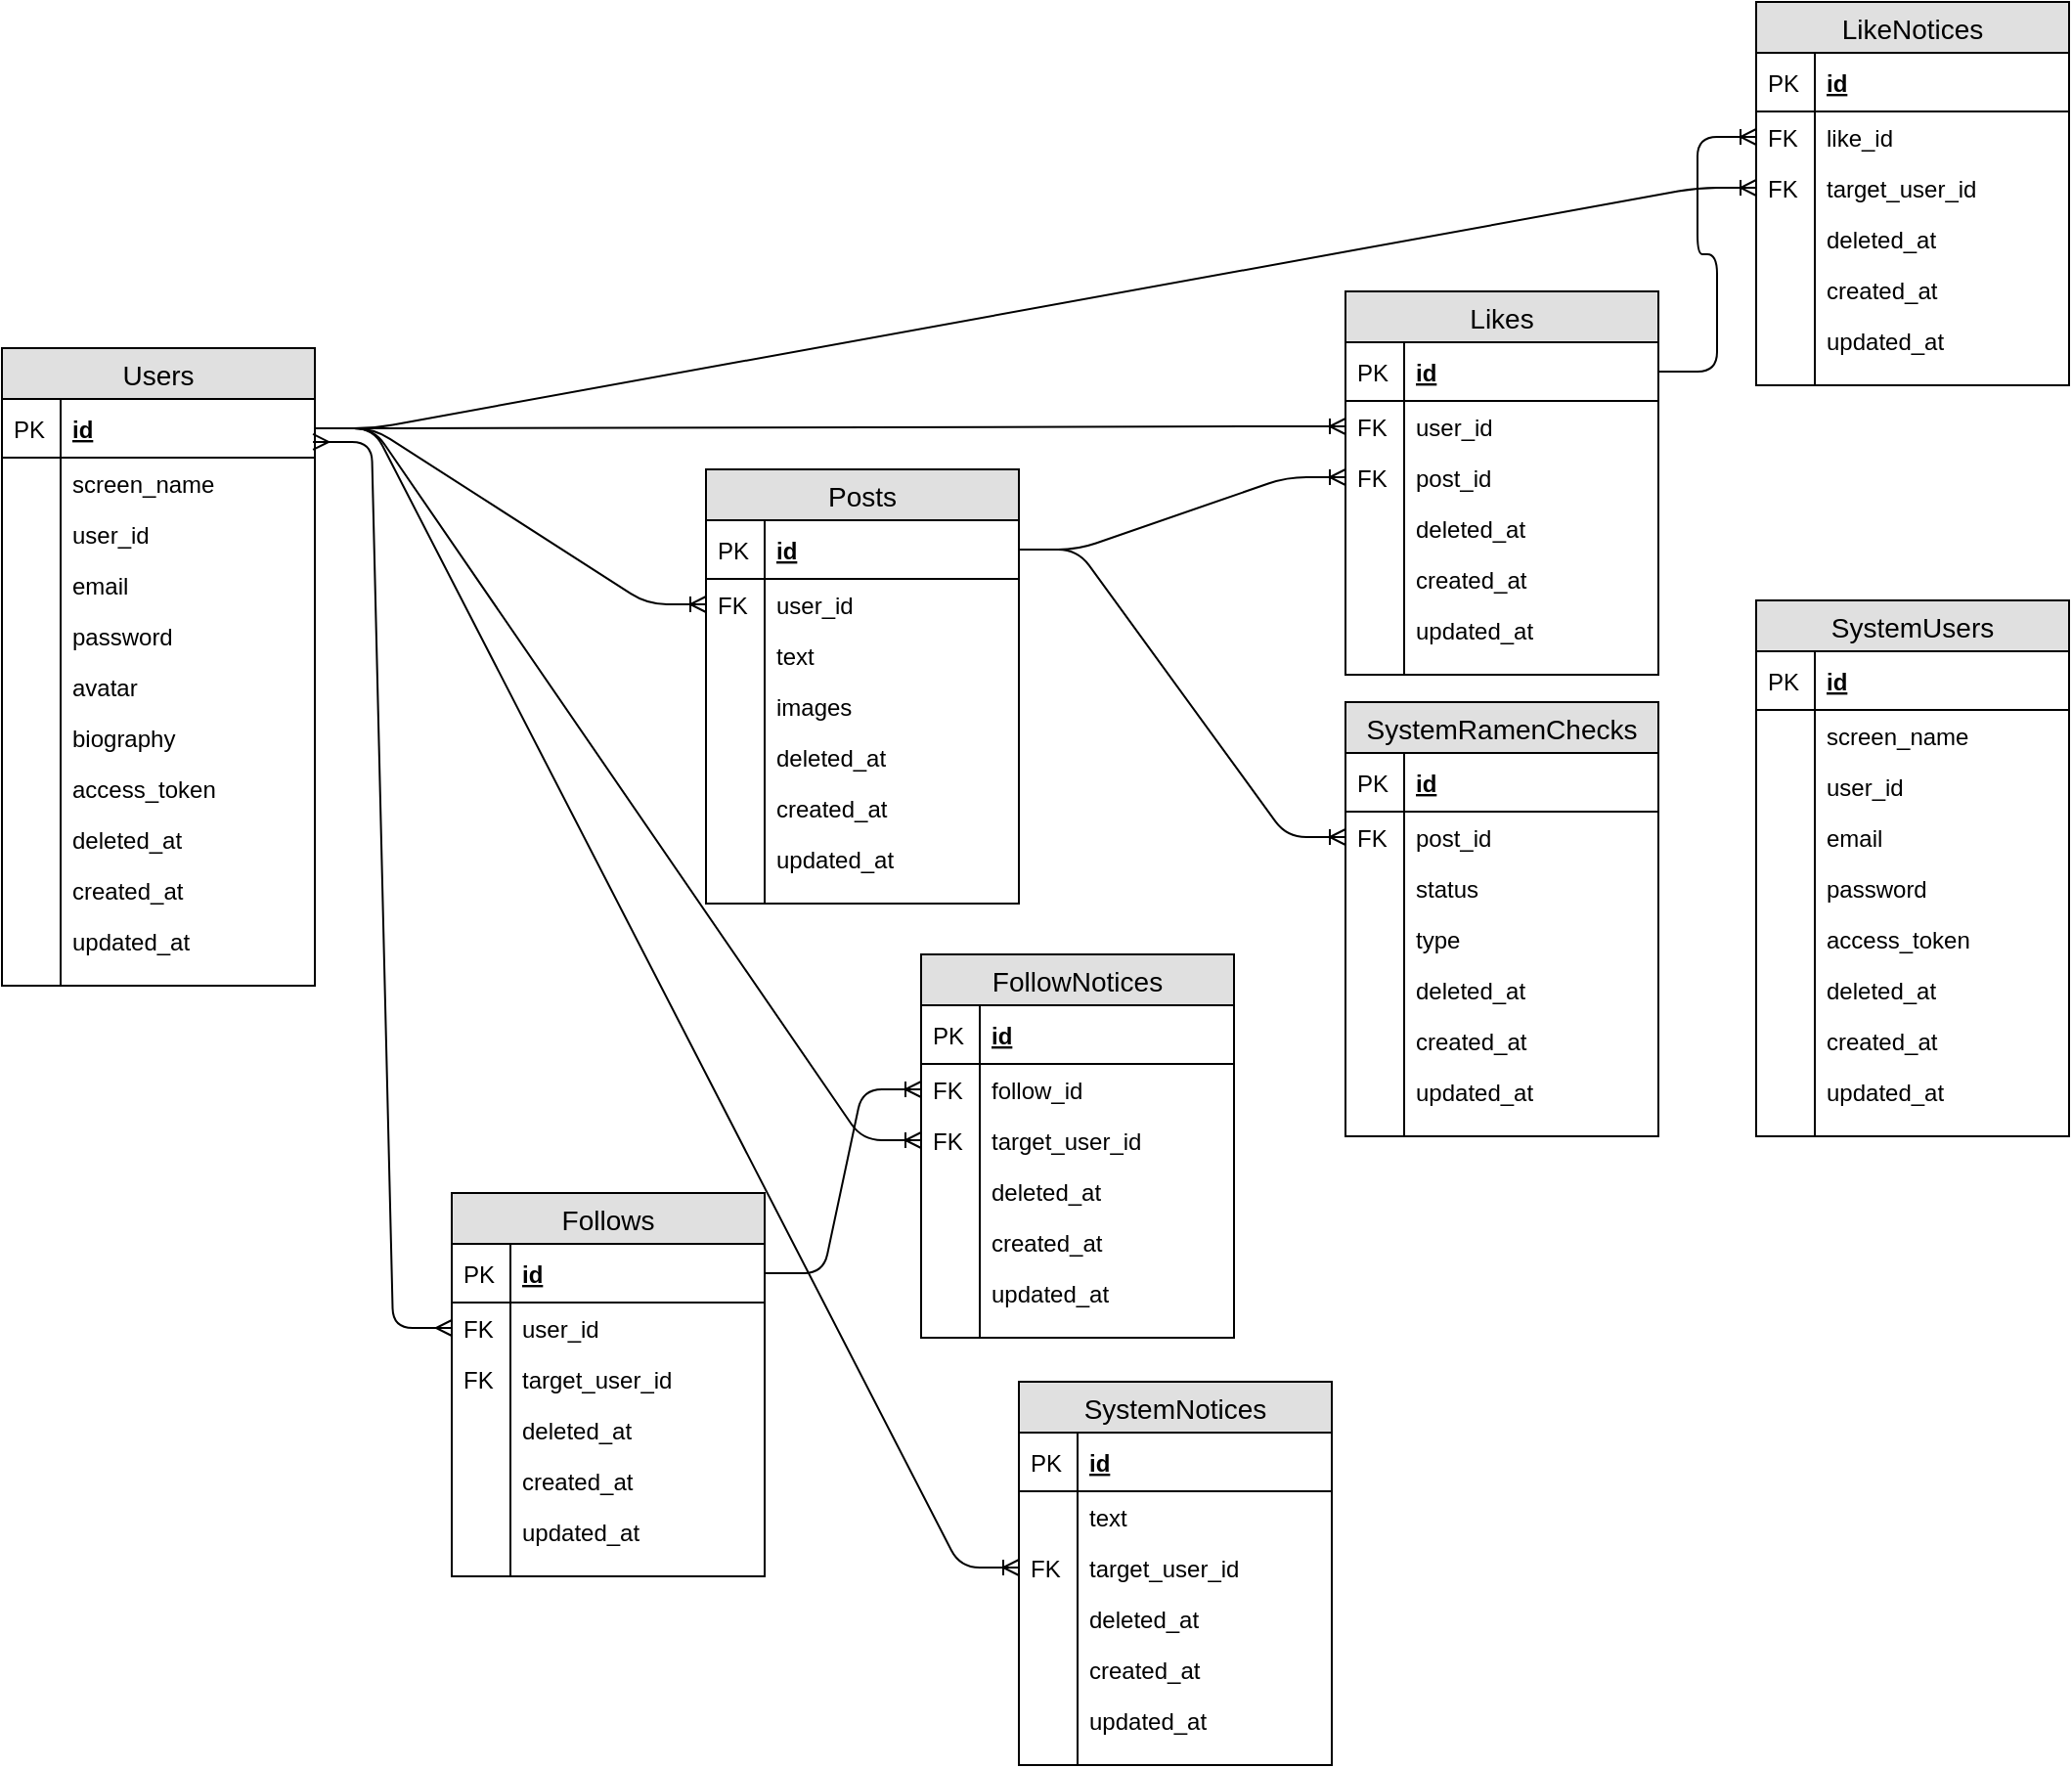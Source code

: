 <mxfile version="12.1.0" type="google" pages="1"><diagram id="52-p8HICVX7hDOIulTGm" name="Page-1"><mxGraphModel dx="1736" dy="2093" grid="1" gridSize="10" guides="1" tooltips="1" connect="1" arrows="1" fold="1" page="1" pageScale="1" pageWidth="827" pageHeight="1169" math="0" shadow="0"><root><mxCell id="0"/><mxCell id="1" parent="0"/><mxCell id="b--1Mi5Ea0OH1ran-J2r-1" value="Users" style="swimlane;fontStyle=0;childLayout=stackLayout;horizontal=1;startSize=26;fillColor=#e0e0e0;horizontalStack=0;resizeParent=1;resizeParentMax=0;resizeLast=0;collapsible=1;marginBottom=0;swimlaneFillColor=#ffffff;align=center;fontSize=14;" vertex="1" parent="1"><mxGeometry x="10" y="67" width="160" height="326" as="geometry"/></mxCell><mxCell id="b--1Mi5Ea0OH1ran-J2r-2" value="id" style="shape=partialRectangle;top=0;left=0;right=0;bottom=1;align=left;verticalAlign=middle;fillColor=none;spacingLeft=34;spacingRight=4;overflow=hidden;rotatable=0;points=[[0,0.5],[1,0.5]];portConstraint=eastwest;dropTarget=0;fontStyle=5;fontSize=12;" vertex="1" parent="b--1Mi5Ea0OH1ran-J2r-1"><mxGeometry y="26" width="160" height="30" as="geometry"/></mxCell><mxCell id="b--1Mi5Ea0OH1ran-J2r-3" value="PK" style="shape=partialRectangle;top=0;left=0;bottom=0;fillColor=none;align=left;verticalAlign=middle;spacingLeft=4;spacingRight=4;overflow=hidden;rotatable=0;points=[];portConstraint=eastwest;part=1;fontSize=12;" vertex="1" connectable="0" parent="b--1Mi5Ea0OH1ran-J2r-2"><mxGeometry width="30" height="30" as="geometry"/></mxCell><mxCell id="b--1Mi5Ea0OH1ran-J2r-4" value="screen_name" style="shape=partialRectangle;top=0;left=0;right=0;bottom=0;align=left;verticalAlign=top;fillColor=none;spacingLeft=34;spacingRight=4;overflow=hidden;rotatable=0;points=[[0,0.5],[1,0.5]];portConstraint=eastwest;dropTarget=0;fontSize=12;" vertex="1" parent="b--1Mi5Ea0OH1ran-J2r-1"><mxGeometry y="56" width="160" height="26" as="geometry"/></mxCell><mxCell id="b--1Mi5Ea0OH1ran-J2r-5" value="" style="shape=partialRectangle;top=0;left=0;bottom=0;fillColor=none;align=left;verticalAlign=top;spacingLeft=4;spacingRight=4;overflow=hidden;rotatable=0;points=[];portConstraint=eastwest;part=1;fontSize=12;" vertex="1" connectable="0" parent="b--1Mi5Ea0OH1ran-J2r-4"><mxGeometry width="30" height="26" as="geometry"/></mxCell><mxCell id="b--1Mi5Ea0OH1ran-J2r-6" value="user_id" style="shape=partialRectangle;top=0;left=0;right=0;bottom=0;align=left;verticalAlign=top;fillColor=none;spacingLeft=34;spacingRight=4;overflow=hidden;rotatable=0;points=[[0,0.5],[1,0.5]];portConstraint=eastwest;dropTarget=0;fontSize=12;" vertex="1" parent="b--1Mi5Ea0OH1ran-J2r-1"><mxGeometry y="82" width="160" height="26" as="geometry"/></mxCell><mxCell id="b--1Mi5Ea0OH1ran-J2r-7" value="" style="shape=partialRectangle;top=0;left=0;bottom=0;fillColor=none;align=left;verticalAlign=top;spacingLeft=4;spacingRight=4;overflow=hidden;rotatable=0;points=[];portConstraint=eastwest;part=1;fontSize=12;" vertex="1" connectable="0" parent="b--1Mi5Ea0OH1ran-J2r-6"><mxGeometry width="30" height="26" as="geometry"/></mxCell><mxCell id="b--1Mi5Ea0OH1ran-J2r-8" value="email" style="shape=partialRectangle;top=0;left=0;right=0;bottom=0;align=left;verticalAlign=top;fillColor=none;spacingLeft=34;spacingRight=4;overflow=hidden;rotatable=0;points=[[0,0.5],[1,0.5]];portConstraint=eastwest;dropTarget=0;fontSize=12;" vertex="1" parent="b--1Mi5Ea0OH1ran-J2r-1"><mxGeometry y="108" width="160" height="26" as="geometry"/></mxCell><mxCell id="b--1Mi5Ea0OH1ran-J2r-9" value="" style="shape=partialRectangle;top=0;left=0;bottom=0;fillColor=none;align=left;verticalAlign=top;spacingLeft=4;spacingRight=4;overflow=hidden;rotatable=0;points=[];portConstraint=eastwest;part=1;fontSize=12;" vertex="1" connectable="0" parent="b--1Mi5Ea0OH1ran-J2r-8"><mxGeometry width="30" height="26" as="geometry"/></mxCell><mxCell id="b--1Mi5Ea0OH1ran-J2r-12" value="password" style="shape=partialRectangle;top=0;left=0;right=0;bottom=0;align=left;verticalAlign=top;fillColor=none;spacingLeft=34;spacingRight=4;overflow=hidden;rotatable=0;points=[[0,0.5],[1,0.5]];portConstraint=eastwest;dropTarget=0;fontSize=12;" vertex="1" parent="b--1Mi5Ea0OH1ran-J2r-1"><mxGeometry y="134" width="160" height="26" as="geometry"/></mxCell><mxCell id="b--1Mi5Ea0OH1ran-J2r-13" value="" style="shape=partialRectangle;top=0;left=0;bottom=0;fillColor=none;align=left;verticalAlign=top;spacingLeft=4;spacingRight=4;overflow=hidden;rotatable=0;points=[];portConstraint=eastwest;part=1;fontSize=12;" vertex="1" connectable="0" parent="b--1Mi5Ea0OH1ran-J2r-12"><mxGeometry width="30" height="26" as="geometry"/></mxCell><mxCell id="b--1Mi5Ea0OH1ran-J2r-18" value="avatar" style="shape=partialRectangle;top=0;left=0;right=0;bottom=0;align=left;verticalAlign=top;fillColor=none;spacingLeft=34;spacingRight=4;overflow=hidden;rotatable=0;points=[[0,0.5],[1,0.5]];portConstraint=eastwest;dropTarget=0;fontSize=12;" vertex="1" parent="b--1Mi5Ea0OH1ran-J2r-1"><mxGeometry y="160" width="160" height="26" as="geometry"/></mxCell><mxCell id="b--1Mi5Ea0OH1ran-J2r-19" value="" style="shape=partialRectangle;top=0;left=0;bottom=0;fillColor=none;align=left;verticalAlign=top;spacingLeft=4;spacingRight=4;overflow=hidden;rotatable=0;points=[];portConstraint=eastwest;part=1;fontSize=12;" vertex="1" connectable="0" parent="b--1Mi5Ea0OH1ran-J2r-18"><mxGeometry width="30" height="26" as="geometry"/></mxCell><mxCell id="b--1Mi5Ea0OH1ran-J2r-20" value="biography" style="shape=partialRectangle;top=0;left=0;right=0;bottom=0;align=left;verticalAlign=top;fillColor=none;spacingLeft=34;spacingRight=4;overflow=hidden;rotatable=0;points=[[0,0.5],[1,0.5]];portConstraint=eastwest;dropTarget=0;fontSize=12;" vertex="1" parent="b--1Mi5Ea0OH1ran-J2r-1"><mxGeometry y="186" width="160" height="26" as="geometry"/></mxCell><mxCell id="b--1Mi5Ea0OH1ran-J2r-21" value="" style="shape=partialRectangle;top=0;left=0;bottom=0;fillColor=none;align=left;verticalAlign=top;spacingLeft=4;spacingRight=4;overflow=hidden;rotatable=0;points=[];portConstraint=eastwest;part=1;fontSize=12;" vertex="1" connectable="0" parent="b--1Mi5Ea0OH1ran-J2r-20"><mxGeometry width="30" height="26" as="geometry"/></mxCell><mxCell id="b--1Mi5Ea0OH1ran-J2r-14" value="access_token" style="shape=partialRectangle;top=0;left=0;right=0;bottom=0;align=left;verticalAlign=top;fillColor=none;spacingLeft=34;spacingRight=4;overflow=hidden;rotatable=0;points=[[0,0.5],[1,0.5]];portConstraint=eastwest;dropTarget=0;fontSize=12;" vertex="1" parent="b--1Mi5Ea0OH1ran-J2r-1"><mxGeometry y="212" width="160" height="26" as="geometry"/></mxCell><mxCell id="b--1Mi5Ea0OH1ran-J2r-15" value="" style="shape=partialRectangle;top=0;left=0;bottom=0;fillColor=none;align=left;verticalAlign=top;spacingLeft=4;spacingRight=4;overflow=hidden;rotatable=0;points=[];portConstraint=eastwest;part=1;fontSize=12;" vertex="1" connectable="0" parent="b--1Mi5Ea0OH1ran-J2r-14"><mxGeometry width="30" height="26" as="geometry"/></mxCell><mxCell id="b--1Mi5Ea0OH1ran-J2r-16" value="deleted_at" style="shape=partialRectangle;top=0;left=0;right=0;bottom=0;align=left;verticalAlign=top;fillColor=none;spacingLeft=34;spacingRight=4;overflow=hidden;rotatable=0;points=[[0,0.5],[1,0.5]];portConstraint=eastwest;dropTarget=0;fontSize=12;" vertex="1" parent="b--1Mi5Ea0OH1ran-J2r-1"><mxGeometry y="238" width="160" height="26" as="geometry"/></mxCell><mxCell id="b--1Mi5Ea0OH1ran-J2r-17" value="" style="shape=partialRectangle;top=0;left=0;bottom=0;fillColor=none;align=left;verticalAlign=top;spacingLeft=4;spacingRight=4;overflow=hidden;rotatable=0;points=[];portConstraint=eastwest;part=1;fontSize=12;" vertex="1" connectable="0" parent="b--1Mi5Ea0OH1ran-J2r-16"><mxGeometry width="30" height="26" as="geometry"/></mxCell><mxCell id="b--1Mi5Ea0OH1ran-J2r-22" value="created_at" style="shape=partialRectangle;top=0;left=0;right=0;bottom=0;align=left;verticalAlign=top;fillColor=none;spacingLeft=34;spacingRight=4;overflow=hidden;rotatable=0;points=[[0,0.5],[1,0.5]];portConstraint=eastwest;dropTarget=0;fontSize=12;" vertex="1" parent="b--1Mi5Ea0OH1ran-J2r-1"><mxGeometry y="264" width="160" height="26" as="geometry"/></mxCell><mxCell id="b--1Mi5Ea0OH1ran-J2r-23" value="" style="shape=partialRectangle;top=0;left=0;bottom=0;fillColor=none;align=left;verticalAlign=top;spacingLeft=4;spacingRight=4;overflow=hidden;rotatable=0;points=[];portConstraint=eastwest;part=1;fontSize=12;" vertex="1" connectable="0" parent="b--1Mi5Ea0OH1ran-J2r-22"><mxGeometry width="30" height="26" as="geometry"/></mxCell><mxCell id="b--1Mi5Ea0OH1ran-J2r-24" value="updated_at" style="shape=partialRectangle;top=0;left=0;right=0;bottom=0;align=left;verticalAlign=top;fillColor=none;spacingLeft=34;spacingRight=4;overflow=hidden;rotatable=0;points=[[0,0.5],[1,0.5]];portConstraint=eastwest;dropTarget=0;fontSize=12;" vertex="1" parent="b--1Mi5Ea0OH1ran-J2r-1"><mxGeometry y="290" width="160" height="26" as="geometry"/></mxCell><mxCell id="b--1Mi5Ea0OH1ran-J2r-25" value="" style="shape=partialRectangle;top=0;left=0;bottom=0;fillColor=none;align=left;verticalAlign=top;spacingLeft=4;spacingRight=4;overflow=hidden;rotatable=0;points=[];portConstraint=eastwest;part=1;fontSize=12;" vertex="1" connectable="0" parent="b--1Mi5Ea0OH1ran-J2r-24"><mxGeometry width="30" height="26" as="geometry"/></mxCell><mxCell id="b--1Mi5Ea0OH1ran-J2r-10" value="" style="shape=partialRectangle;top=0;left=0;right=0;bottom=0;align=left;verticalAlign=top;fillColor=none;spacingLeft=34;spacingRight=4;overflow=hidden;rotatable=0;points=[[0,0.5],[1,0.5]];portConstraint=eastwest;dropTarget=0;fontSize=12;" vertex="1" parent="b--1Mi5Ea0OH1ran-J2r-1"><mxGeometry y="316" width="160" height="10" as="geometry"/></mxCell><mxCell id="b--1Mi5Ea0OH1ran-J2r-11" value="" style="shape=partialRectangle;top=0;left=0;bottom=0;fillColor=none;align=left;verticalAlign=top;spacingLeft=4;spacingRight=4;overflow=hidden;rotatable=0;points=[];portConstraint=eastwest;part=1;fontSize=12;" vertex="1" connectable="0" parent="b--1Mi5Ea0OH1ran-J2r-10"><mxGeometry width="30" height="10" as="geometry"/></mxCell><mxCell id="b--1Mi5Ea0OH1ran-J2r-26" value="SystemUsers" style="swimlane;fontStyle=0;childLayout=stackLayout;horizontal=1;startSize=26;fillColor=#e0e0e0;horizontalStack=0;resizeParent=1;resizeParentMax=0;resizeLast=0;collapsible=1;marginBottom=0;swimlaneFillColor=#ffffff;align=center;fontSize=14;" vertex="1" parent="1"><mxGeometry x="907" y="196" width="160" height="274" as="geometry"/></mxCell><mxCell id="b--1Mi5Ea0OH1ran-J2r-27" value="id" style="shape=partialRectangle;top=0;left=0;right=0;bottom=1;align=left;verticalAlign=middle;fillColor=none;spacingLeft=34;spacingRight=4;overflow=hidden;rotatable=0;points=[[0,0.5],[1,0.5]];portConstraint=eastwest;dropTarget=0;fontStyle=5;fontSize=12;" vertex="1" parent="b--1Mi5Ea0OH1ran-J2r-26"><mxGeometry y="26" width="160" height="30" as="geometry"/></mxCell><mxCell id="b--1Mi5Ea0OH1ran-J2r-28" value="PK" style="shape=partialRectangle;top=0;left=0;bottom=0;fillColor=none;align=left;verticalAlign=middle;spacingLeft=4;spacingRight=4;overflow=hidden;rotatable=0;points=[];portConstraint=eastwest;part=1;fontSize=12;" vertex="1" connectable="0" parent="b--1Mi5Ea0OH1ran-J2r-27"><mxGeometry width="30" height="30" as="geometry"/></mxCell><mxCell id="b--1Mi5Ea0OH1ran-J2r-29" value="screen_name" style="shape=partialRectangle;top=0;left=0;right=0;bottom=0;align=left;verticalAlign=top;fillColor=none;spacingLeft=34;spacingRight=4;overflow=hidden;rotatable=0;points=[[0,0.5],[1,0.5]];portConstraint=eastwest;dropTarget=0;fontSize=12;" vertex="1" parent="b--1Mi5Ea0OH1ran-J2r-26"><mxGeometry y="56" width="160" height="26" as="geometry"/></mxCell><mxCell id="b--1Mi5Ea0OH1ran-J2r-30" value="" style="shape=partialRectangle;top=0;left=0;bottom=0;fillColor=none;align=left;verticalAlign=top;spacingLeft=4;spacingRight=4;overflow=hidden;rotatable=0;points=[];portConstraint=eastwest;part=1;fontSize=12;" vertex="1" connectable="0" parent="b--1Mi5Ea0OH1ran-J2r-29"><mxGeometry width="30" height="26" as="geometry"/></mxCell><mxCell id="b--1Mi5Ea0OH1ran-J2r-31" value="user_id" style="shape=partialRectangle;top=0;left=0;right=0;bottom=0;align=left;verticalAlign=top;fillColor=none;spacingLeft=34;spacingRight=4;overflow=hidden;rotatable=0;points=[[0,0.5],[1,0.5]];portConstraint=eastwest;dropTarget=0;fontSize=12;" vertex="1" parent="b--1Mi5Ea0OH1ran-J2r-26"><mxGeometry y="82" width="160" height="26" as="geometry"/></mxCell><mxCell id="b--1Mi5Ea0OH1ran-J2r-32" value="" style="shape=partialRectangle;top=0;left=0;bottom=0;fillColor=none;align=left;verticalAlign=top;spacingLeft=4;spacingRight=4;overflow=hidden;rotatable=0;points=[];portConstraint=eastwest;part=1;fontSize=12;" vertex="1" connectable="0" parent="b--1Mi5Ea0OH1ran-J2r-31"><mxGeometry width="30" height="26" as="geometry"/></mxCell><mxCell id="b--1Mi5Ea0OH1ran-J2r-33" value="email" style="shape=partialRectangle;top=0;left=0;right=0;bottom=0;align=left;verticalAlign=top;fillColor=none;spacingLeft=34;spacingRight=4;overflow=hidden;rotatable=0;points=[[0,0.5],[1,0.5]];portConstraint=eastwest;dropTarget=0;fontSize=12;" vertex="1" parent="b--1Mi5Ea0OH1ran-J2r-26"><mxGeometry y="108" width="160" height="26" as="geometry"/></mxCell><mxCell id="b--1Mi5Ea0OH1ran-J2r-34" value="" style="shape=partialRectangle;top=0;left=0;bottom=0;fillColor=none;align=left;verticalAlign=top;spacingLeft=4;spacingRight=4;overflow=hidden;rotatable=0;points=[];portConstraint=eastwest;part=1;fontSize=12;" vertex="1" connectable="0" parent="b--1Mi5Ea0OH1ran-J2r-33"><mxGeometry width="30" height="26" as="geometry"/></mxCell><mxCell id="b--1Mi5Ea0OH1ran-J2r-35" value="password" style="shape=partialRectangle;top=0;left=0;right=0;bottom=0;align=left;verticalAlign=top;fillColor=none;spacingLeft=34;spacingRight=4;overflow=hidden;rotatable=0;points=[[0,0.5],[1,0.5]];portConstraint=eastwest;dropTarget=0;fontSize=12;" vertex="1" parent="b--1Mi5Ea0OH1ran-J2r-26"><mxGeometry y="134" width="160" height="26" as="geometry"/></mxCell><mxCell id="b--1Mi5Ea0OH1ran-J2r-36" value="" style="shape=partialRectangle;top=0;left=0;bottom=0;fillColor=none;align=left;verticalAlign=top;spacingLeft=4;spacingRight=4;overflow=hidden;rotatable=0;points=[];portConstraint=eastwest;part=1;fontSize=12;" vertex="1" connectable="0" parent="b--1Mi5Ea0OH1ran-J2r-35"><mxGeometry width="30" height="26" as="geometry"/></mxCell><mxCell id="b--1Mi5Ea0OH1ran-J2r-41" value="access_token" style="shape=partialRectangle;top=0;left=0;right=0;bottom=0;align=left;verticalAlign=top;fillColor=none;spacingLeft=34;spacingRight=4;overflow=hidden;rotatable=0;points=[[0,0.5],[1,0.5]];portConstraint=eastwest;dropTarget=0;fontSize=12;" vertex="1" parent="b--1Mi5Ea0OH1ran-J2r-26"><mxGeometry y="160" width="160" height="26" as="geometry"/></mxCell><mxCell id="b--1Mi5Ea0OH1ran-J2r-42" value="" style="shape=partialRectangle;top=0;left=0;bottom=0;fillColor=none;align=left;verticalAlign=top;spacingLeft=4;spacingRight=4;overflow=hidden;rotatable=0;points=[];portConstraint=eastwest;part=1;fontSize=12;" vertex="1" connectable="0" parent="b--1Mi5Ea0OH1ran-J2r-41"><mxGeometry width="30" height="26" as="geometry"/></mxCell><mxCell id="b--1Mi5Ea0OH1ran-J2r-43" value="deleted_at" style="shape=partialRectangle;top=0;left=0;right=0;bottom=0;align=left;verticalAlign=top;fillColor=none;spacingLeft=34;spacingRight=4;overflow=hidden;rotatable=0;points=[[0,0.5],[1,0.5]];portConstraint=eastwest;dropTarget=0;fontSize=12;" vertex="1" parent="b--1Mi5Ea0OH1ran-J2r-26"><mxGeometry y="186" width="160" height="26" as="geometry"/></mxCell><mxCell id="b--1Mi5Ea0OH1ran-J2r-44" value="" style="shape=partialRectangle;top=0;left=0;bottom=0;fillColor=none;align=left;verticalAlign=top;spacingLeft=4;spacingRight=4;overflow=hidden;rotatable=0;points=[];portConstraint=eastwest;part=1;fontSize=12;" vertex="1" connectable="0" parent="b--1Mi5Ea0OH1ran-J2r-43"><mxGeometry width="30" height="26" as="geometry"/></mxCell><mxCell id="b--1Mi5Ea0OH1ran-J2r-45" value="created_at" style="shape=partialRectangle;top=0;left=0;right=0;bottom=0;align=left;verticalAlign=top;fillColor=none;spacingLeft=34;spacingRight=4;overflow=hidden;rotatable=0;points=[[0,0.5],[1,0.5]];portConstraint=eastwest;dropTarget=0;fontSize=12;" vertex="1" parent="b--1Mi5Ea0OH1ran-J2r-26"><mxGeometry y="212" width="160" height="26" as="geometry"/></mxCell><mxCell id="b--1Mi5Ea0OH1ran-J2r-46" value="" style="shape=partialRectangle;top=0;left=0;bottom=0;fillColor=none;align=left;verticalAlign=top;spacingLeft=4;spacingRight=4;overflow=hidden;rotatable=0;points=[];portConstraint=eastwest;part=1;fontSize=12;" vertex="1" connectable="0" parent="b--1Mi5Ea0OH1ran-J2r-45"><mxGeometry width="30" height="26" as="geometry"/></mxCell><mxCell id="b--1Mi5Ea0OH1ran-J2r-49" value="updated_at" style="shape=partialRectangle;top=0;left=0;right=0;bottom=0;align=left;verticalAlign=top;fillColor=none;spacingLeft=34;spacingRight=4;overflow=hidden;rotatable=0;points=[[0,0.5],[1,0.5]];portConstraint=eastwest;dropTarget=0;fontSize=12;" vertex="1" parent="b--1Mi5Ea0OH1ran-J2r-26"><mxGeometry y="238" width="160" height="26" as="geometry"/></mxCell><mxCell id="b--1Mi5Ea0OH1ran-J2r-50" value="" style="shape=partialRectangle;top=0;left=0;bottom=0;fillColor=none;align=left;verticalAlign=top;spacingLeft=4;spacingRight=4;overflow=hidden;rotatable=0;points=[];portConstraint=eastwest;part=1;fontSize=12;" vertex="1" connectable="0" parent="b--1Mi5Ea0OH1ran-J2r-49"><mxGeometry width="30" height="26" as="geometry"/></mxCell><mxCell id="b--1Mi5Ea0OH1ran-J2r-47" value="" style="shape=partialRectangle;top=0;left=0;right=0;bottom=0;align=left;verticalAlign=top;fillColor=none;spacingLeft=34;spacingRight=4;overflow=hidden;rotatable=0;points=[[0,0.5],[1,0.5]];portConstraint=eastwest;dropTarget=0;fontSize=12;" vertex="1" parent="b--1Mi5Ea0OH1ran-J2r-26"><mxGeometry y="264" width="160" height="10" as="geometry"/></mxCell><mxCell id="b--1Mi5Ea0OH1ran-J2r-48" value="" style="shape=partialRectangle;top=0;left=0;bottom=0;fillColor=none;align=left;verticalAlign=top;spacingLeft=4;spacingRight=4;overflow=hidden;rotatable=0;points=[];portConstraint=eastwest;part=1;fontSize=12;" vertex="1" connectable="0" parent="b--1Mi5Ea0OH1ran-J2r-47"><mxGeometry width="30" height="10" as="geometry"/></mxCell><mxCell id="b--1Mi5Ea0OH1ran-J2r-55" value="Posts" style="swimlane;fontStyle=0;childLayout=stackLayout;horizontal=1;startSize=26;fillColor=#e0e0e0;horizontalStack=0;resizeParent=1;resizeParentMax=0;resizeLast=0;collapsible=1;marginBottom=0;swimlaneFillColor=#ffffff;align=center;fontSize=14;" vertex="1" parent="1"><mxGeometry x="370" y="129" width="160" height="222" as="geometry"/></mxCell><mxCell id="b--1Mi5Ea0OH1ran-J2r-56" value="id" style="shape=partialRectangle;top=0;left=0;right=0;bottom=1;align=left;verticalAlign=middle;fillColor=none;spacingLeft=34;spacingRight=4;overflow=hidden;rotatable=0;points=[[0,0.5],[1,0.5]];portConstraint=eastwest;dropTarget=0;fontStyle=5;fontSize=12;" vertex="1" parent="b--1Mi5Ea0OH1ran-J2r-55"><mxGeometry y="26" width="160" height="30" as="geometry"/></mxCell><mxCell id="b--1Mi5Ea0OH1ran-J2r-57" value="PK" style="shape=partialRectangle;top=0;left=0;bottom=0;fillColor=none;align=left;verticalAlign=middle;spacingLeft=4;spacingRight=4;overflow=hidden;rotatable=0;points=[];portConstraint=eastwest;part=1;fontSize=12;" vertex="1" connectable="0" parent="b--1Mi5Ea0OH1ran-J2r-56"><mxGeometry width="30" height="30" as="geometry"/></mxCell><mxCell id="b--1Mi5Ea0OH1ran-J2r-58" value="user_id" style="shape=partialRectangle;top=0;left=0;right=0;bottom=0;align=left;verticalAlign=top;fillColor=none;spacingLeft=34;spacingRight=4;overflow=hidden;rotatable=0;points=[[0,0.5],[1,0.5]];portConstraint=eastwest;dropTarget=0;fontSize=12;" vertex="1" parent="b--1Mi5Ea0OH1ran-J2r-55"><mxGeometry y="56" width="160" height="26" as="geometry"/></mxCell><mxCell id="b--1Mi5Ea0OH1ran-J2r-59" value="FK" style="shape=partialRectangle;top=0;left=0;bottom=0;fillColor=none;align=left;verticalAlign=top;spacingLeft=4;spacingRight=4;overflow=hidden;rotatable=0;points=[];portConstraint=eastwest;part=1;fontSize=12;" vertex="1" connectable="0" parent="b--1Mi5Ea0OH1ran-J2r-58"><mxGeometry width="30" height="26" as="geometry"/></mxCell><mxCell id="b--1Mi5Ea0OH1ran-J2r-60" value="text" style="shape=partialRectangle;top=0;left=0;right=0;bottom=0;align=left;verticalAlign=top;fillColor=none;spacingLeft=34;spacingRight=4;overflow=hidden;rotatable=0;points=[[0,0.5],[1,0.5]];portConstraint=eastwest;dropTarget=0;fontSize=12;" vertex="1" parent="b--1Mi5Ea0OH1ran-J2r-55"><mxGeometry y="82" width="160" height="26" as="geometry"/></mxCell><mxCell id="b--1Mi5Ea0OH1ran-J2r-61" value="" style="shape=partialRectangle;top=0;left=0;bottom=0;fillColor=none;align=left;verticalAlign=top;spacingLeft=4;spacingRight=4;overflow=hidden;rotatable=0;points=[];portConstraint=eastwest;part=1;fontSize=12;" vertex="1" connectable="0" parent="b--1Mi5Ea0OH1ran-J2r-60"><mxGeometry width="30" height="26" as="geometry"/></mxCell><mxCell id="b--1Mi5Ea0OH1ran-J2r-62" value="images" style="shape=partialRectangle;top=0;left=0;right=0;bottom=0;align=left;verticalAlign=top;fillColor=none;spacingLeft=34;spacingRight=4;overflow=hidden;rotatable=0;points=[[0,0.5],[1,0.5]];portConstraint=eastwest;dropTarget=0;fontSize=12;" vertex="1" parent="b--1Mi5Ea0OH1ran-J2r-55"><mxGeometry y="108" width="160" height="26" as="geometry"/></mxCell><mxCell id="b--1Mi5Ea0OH1ran-J2r-63" value="" style="shape=partialRectangle;top=0;left=0;bottom=0;fillColor=none;align=left;verticalAlign=top;spacingLeft=4;spacingRight=4;overflow=hidden;rotatable=0;points=[];portConstraint=eastwest;part=1;fontSize=12;" vertex="1" connectable="0" parent="b--1Mi5Ea0OH1ran-J2r-62"><mxGeometry width="30" height="26" as="geometry"/></mxCell><mxCell id="b--1Mi5Ea0OH1ran-J2r-66" value="deleted_at" style="shape=partialRectangle;top=0;left=0;right=0;bottom=0;align=left;verticalAlign=top;fillColor=none;spacingLeft=34;spacingRight=4;overflow=hidden;rotatable=0;points=[[0,0.5],[1,0.5]];portConstraint=eastwest;dropTarget=0;fontSize=12;" vertex="1" parent="b--1Mi5Ea0OH1ran-J2r-55"><mxGeometry y="134" width="160" height="26" as="geometry"/></mxCell><mxCell id="b--1Mi5Ea0OH1ran-J2r-67" value="" style="shape=partialRectangle;top=0;left=0;bottom=0;fillColor=none;align=left;verticalAlign=top;spacingLeft=4;spacingRight=4;overflow=hidden;rotatable=0;points=[];portConstraint=eastwest;part=1;fontSize=12;" vertex="1" connectable="0" parent="b--1Mi5Ea0OH1ran-J2r-66"><mxGeometry width="30" height="26" as="geometry"/></mxCell><mxCell id="b--1Mi5Ea0OH1ran-J2r-70" value="created_at" style="shape=partialRectangle;top=0;left=0;right=0;bottom=0;align=left;verticalAlign=top;fillColor=none;spacingLeft=34;spacingRight=4;overflow=hidden;rotatable=0;points=[[0,0.5],[1,0.5]];portConstraint=eastwest;dropTarget=0;fontSize=12;" vertex="1" parent="b--1Mi5Ea0OH1ran-J2r-55"><mxGeometry y="160" width="160" height="26" as="geometry"/></mxCell><mxCell id="b--1Mi5Ea0OH1ran-J2r-71" value="" style="shape=partialRectangle;top=0;left=0;bottom=0;fillColor=none;align=left;verticalAlign=top;spacingLeft=4;spacingRight=4;overflow=hidden;rotatable=0;points=[];portConstraint=eastwest;part=1;fontSize=12;" vertex="1" connectable="0" parent="b--1Mi5Ea0OH1ran-J2r-70"><mxGeometry width="30" height="26" as="geometry"/></mxCell><mxCell id="b--1Mi5Ea0OH1ran-J2r-68" value="updated_at" style="shape=partialRectangle;top=0;left=0;right=0;bottom=0;align=left;verticalAlign=top;fillColor=none;spacingLeft=34;spacingRight=4;overflow=hidden;rotatable=0;points=[[0,0.5],[1,0.5]];portConstraint=eastwest;dropTarget=0;fontSize=12;" vertex="1" parent="b--1Mi5Ea0OH1ran-J2r-55"><mxGeometry y="186" width="160" height="26" as="geometry"/></mxCell><mxCell id="b--1Mi5Ea0OH1ran-J2r-69" value="" style="shape=partialRectangle;top=0;left=0;bottom=0;fillColor=none;align=left;verticalAlign=top;spacingLeft=4;spacingRight=4;overflow=hidden;rotatable=0;points=[];portConstraint=eastwest;part=1;fontSize=12;" vertex="1" connectable="0" parent="b--1Mi5Ea0OH1ran-J2r-68"><mxGeometry width="30" height="26" as="geometry"/></mxCell><mxCell id="b--1Mi5Ea0OH1ran-J2r-64" value="" style="shape=partialRectangle;top=0;left=0;right=0;bottom=0;align=left;verticalAlign=top;fillColor=none;spacingLeft=34;spacingRight=4;overflow=hidden;rotatable=0;points=[[0,0.5],[1,0.5]];portConstraint=eastwest;dropTarget=0;fontSize=12;" vertex="1" parent="b--1Mi5Ea0OH1ran-J2r-55"><mxGeometry y="212" width="160" height="10" as="geometry"/></mxCell><mxCell id="b--1Mi5Ea0OH1ran-J2r-65" value="" style="shape=partialRectangle;top=0;left=0;bottom=0;fillColor=none;align=left;verticalAlign=top;spacingLeft=4;spacingRight=4;overflow=hidden;rotatable=0;points=[];portConstraint=eastwest;part=1;fontSize=12;" vertex="1" connectable="0" parent="b--1Mi5Ea0OH1ran-J2r-64"><mxGeometry width="30" height="10" as="geometry"/></mxCell><mxCell id="b--1Mi5Ea0OH1ran-J2r-72" value="Follows" style="swimlane;fontStyle=0;childLayout=stackLayout;horizontal=1;startSize=26;fillColor=#e0e0e0;horizontalStack=0;resizeParent=1;resizeParentMax=0;resizeLast=0;collapsible=1;marginBottom=0;swimlaneFillColor=#ffffff;align=center;fontSize=14;" vertex="1" parent="1"><mxGeometry x="240" y="499" width="160" height="196" as="geometry"/></mxCell><mxCell id="b--1Mi5Ea0OH1ran-J2r-73" value="id" style="shape=partialRectangle;top=0;left=0;right=0;bottom=1;align=left;verticalAlign=middle;fillColor=none;spacingLeft=34;spacingRight=4;overflow=hidden;rotatable=0;points=[[0,0.5],[1,0.5]];portConstraint=eastwest;dropTarget=0;fontStyle=5;fontSize=12;" vertex="1" parent="b--1Mi5Ea0OH1ran-J2r-72"><mxGeometry y="26" width="160" height="30" as="geometry"/></mxCell><mxCell id="b--1Mi5Ea0OH1ran-J2r-74" value="PK" style="shape=partialRectangle;top=0;left=0;bottom=0;fillColor=none;align=left;verticalAlign=middle;spacingLeft=4;spacingRight=4;overflow=hidden;rotatable=0;points=[];portConstraint=eastwest;part=1;fontSize=12;" vertex="1" connectable="0" parent="b--1Mi5Ea0OH1ran-J2r-73"><mxGeometry width="30" height="30" as="geometry"/></mxCell><mxCell id="b--1Mi5Ea0OH1ran-J2r-75" value="user_id" style="shape=partialRectangle;top=0;left=0;right=0;bottom=0;align=left;verticalAlign=top;fillColor=none;spacingLeft=34;spacingRight=4;overflow=hidden;rotatable=0;points=[[0,0.5],[1,0.5]];portConstraint=eastwest;dropTarget=0;fontSize=12;" vertex="1" parent="b--1Mi5Ea0OH1ran-J2r-72"><mxGeometry y="56" width="160" height="26" as="geometry"/></mxCell><mxCell id="b--1Mi5Ea0OH1ran-J2r-76" value="FK" style="shape=partialRectangle;top=0;left=0;bottom=0;fillColor=none;align=left;verticalAlign=top;spacingLeft=4;spacingRight=4;overflow=hidden;rotatable=0;points=[];portConstraint=eastwest;part=1;fontSize=12;" vertex="1" connectable="0" parent="b--1Mi5Ea0OH1ran-J2r-75"><mxGeometry width="30" height="26" as="geometry"/></mxCell><mxCell id="b--1Mi5Ea0OH1ran-J2r-77" value="target_user_id" style="shape=partialRectangle;top=0;left=0;right=0;bottom=0;align=left;verticalAlign=top;fillColor=none;spacingLeft=34;spacingRight=4;overflow=hidden;rotatable=0;points=[[0,0.5],[1,0.5]];portConstraint=eastwest;dropTarget=0;fontSize=12;" vertex="1" parent="b--1Mi5Ea0OH1ran-J2r-72"><mxGeometry y="82" width="160" height="26" as="geometry"/></mxCell><mxCell id="b--1Mi5Ea0OH1ran-J2r-78" value="FK" style="shape=partialRectangle;top=0;left=0;bottom=0;fillColor=none;align=left;verticalAlign=top;spacingLeft=4;spacingRight=4;overflow=hidden;rotatable=0;points=[];portConstraint=eastwest;part=1;fontSize=12;" vertex="1" connectable="0" parent="b--1Mi5Ea0OH1ran-J2r-77"><mxGeometry width="30" height="26" as="geometry"/></mxCell><mxCell id="b--1Mi5Ea0OH1ran-J2r-83" value="deleted_at" style="shape=partialRectangle;top=0;left=0;right=0;bottom=0;align=left;verticalAlign=top;fillColor=none;spacingLeft=34;spacingRight=4;overflow=hidden;rotatable=0;points=[[0,0.5],[1,0.5]];portConstraint=eastwest;dropTarget=0;fontSize=12;" vertex="1" parent="b--1Mi5Ea0OH1ran-J2r-72"><mxGeometry y="108" width="160" height="26" as="geometry"/></mxCell><mxCell id="b--1Mi5Ea0OH1ran-J2r-84" value="" style="shape=partialRectangle;top=0;left=0;bottom=0;fillColor=none;align=left;verticalAlign=top;spacingLeft=4;spacingRight=4;overflow=hidden;rotatable=0;points=[];portConstraint=eastwest;part=1;fontSize=12;" vertex="1" connectable="0" parent="b--1Mi5Ea0OH1ran-J2r-83"><mxGeometry width="30" height="26" as="geometry"/></mxCell><mxCell id="b--1Mi5Ea0OH1ran-J2r-85" value="created_at" style="shape=partialRectangle;top=0;left=0;right=0;bottom=0;align=left;verticalAlign=top;fillColor=none;spacingLeft=34;spacingRight=4;overflow=hidden;rotatable=0;points=[[0,0.5],[1,0.5]];portConstraint=eastwest;dropTarget=0;fontSize=12;" vertex="1" parent="b--1Mi5Ea0OH1ran-J2r-72"><mxGeometry y="134" width="160" height="26" as="geometry"/></mxCell><mxCell id="b--1Mi5Ea0OH1ran-J2r-86" value="" style="shape=partialRectangle;top=0;left=0;bottom=0;fillColor=none;align=left;verticalAlign=top;spacingLeft=4;spacingRight=4;overflow=hidden;rotatable=0;points=[];portConstraint=eastwest;part=1;fontSize=12;" vertex="1" connectable="0" parent="b--1Mi5Ea0OH1ran-J2r-85"><mxGeometry width="30" height="26" as="geometry"/></mxCell><mxCell id="b--1Mi5Ea0OH1ran-J2r-79" value="updated_at" style="shape=partialRectangle;top=0;left=0;right=0;bottom=0;align=left;verticalAlign=top;fillColor=none;spacingLeft=34;spacingRight=4;overflow=hidden;rotatable=0;points=[[0,0.5],[1,0.5]];portConstraint=eastwest;dropTarget=0;fontSize=12;" vertex="1" parent="b--1Mi5Ea0OH1ran-J2r-72"><mxGeometry y="160" width="160" height="26" as="geometry"/></mxCell><mxCell id="b--1Mi5Ea0OH1ran-J2r-80" value="" style="shape=partialRectangle;top=0;left=0;bottom=0;fillColor=none;align=left;verticalAlign=top;spacingLeft=4;spacingRight=4;overflow=hidden;rotatable=0;points=[];portConstraint=eastwest;part=1;fontSize=12;" vertex="1" connectable="0" parent="b--1Mi5Ea0OH1ran-J2r-79"><mxGeometry width="30" height="26" as="geometry"/></mxCell><mxCell id="b--1Mi5Ea0OH1ran-J2r-81" value="" style="shape=partialRectangle;top=0;left=0;right=0;bottom=0;align=left;verticalAlign=top;fillColor=none;spacingLeft=34;spacingRight=4;overflow=hidden;rotatable=0;points=[[0,0.5],[1,0.5]];portConstraint=eastwest;dropTarget=0;fontSize=12;" vertex="1" parent="b--1Mi5Ea0OH1ran-J2r-72"><mxGeometry y="186" width="160" height="10" as="geometry"/></mxCell><mxCell id="b--1Mi5Ea0OH1ran-J2r-82" value="" style="shape=partialRectangle;top=0;left=0;bottom=0;fillColor=none;align=left;verticalAlign=top;spacingLeft=4;spacingRight=4;overflow=hidden;rotatable=0;points=[];portConstraint=eastwest;part=1;fontSize=12;" vertex="1" connectable="0" parent="b--1Mi5Ea0OH1ran-J2r-81"><mxGeometry width="30" height="10" as="geometry"/></mxCell><mxCell id="b--1Mi5Ea0OH1ran-J2r-87" value="Likes" style="swimlane;fontStyle=0;childLayout=stackLayout;horizontal=1;startSize=26;fillColor=#e0e0e0;horizontalStack=0;resizeParent=1;resizeParentMax=0;resizeLast=0;collapsible=1;marginBottom=0;swimlaneFillColor=#ffffff;align=center;fontSize=14;" vertex="1" parent="1"><mxGeometry x="697" y="38" width="160" height="196" as="geometry"/></mxCell><mxCell id="b--1Mi5Ea0OH1ran-J2r-88" value="id" style="shape=partialRectangle;top=0;left=0;right=0;bottom=1;align=left;verticalAlign=middle;fillColor=none;spacingLeft=34;spacingRight=4;overflow=hidden;rotatable=0;points=[[0,0.5],[1,0.5]];portConstraint=eastwest;dropTarget=0;fontStyle=5;fontSize=12;" vertex="1" parent="b--1Mi5Ea0OH1ran-J2r-87"><mxGeometry y="26" width="160" height="30" as="geometry"/></mxCell><mxCell id="b--1Mi5Ea0OH1ran-J2r-89" value="PK" style="shape=partialRectangle;top=0;left=0;bottom=0;fillColor=none;align=left;verticalAlign=middle;spacingLeft=4;spacingRight=4;overflow=hidden;rotatable=0;points=[];portConstraint=eastwest;part=1;fontSize=12;" vertex="1" connectable="0" parent="b--1Mi5Ea0OH1ran-J2r-88"><mxGeometry width="30" height="30" as="geometry"/></mxCell><mxCell id="b--1Mi5Ea0OH1ran-J2r-90" value="user_id" style="shape=partialRectangle;top=0;left=0;right=0;bottom=0;align=left;verticalAlign=top;fillColor=none;spacingLeft=34;spacingRight=4;overflow=hidden;rotatable=0;points=[[0,0.5],[1,0.5]];portConstraint=eastwest;dropTarget=0;fontSize=12;" vertex="1" parent="b--1Mi5Ea0OH1ran-J2r-87"><mxGeometry y="56" width="160" height="26" as="geometry"/></mxCell><mxCell id="b--1Mi5Ea0OH1ran-J2r-91" value="FK" style="shape=partialRectangle;top=0;left=0;bottom=0;fillColor=none;align=left;verticalAlign=top;spacingLeft=4;spacingRight=4;overflow=hidden;rotatable=0;points=[];portConstraint=eastwest;part=1;fontSize=12;" vertex="1" connectable="0" parent="b--1Mi5Ea0OH1ran-J2r-90"><mxGeometry width="30" height="26" as="geometry"/></mxCell><mxCell id="b--1Mi5Ea0OH1ran-J2r-92" value="post_id" style="shape=partialRectangle;top=0;left=0;right=0;bottom=0;align=left;verticalAlign=top;fillColor=none;spacingLeft=34;spacingRight=4;overflow=hidden;rotatable=0;points=[[0,0.5],[1,0.5]];portConstraint=eastwest;dropTarget=0;fontSize=12;" vertex="1" parent="b--1Mi5Ea0OH1ran-J2r-87"><mxGeometry y="82" width="160" height="26" as="geometry"/></mxCell><mxCell id="b--1Mi5Ea0OH1ran-J2r-93" value="FK" style="shape=partialRectangle;top=0;left=0;bottom=0;fillColor=none;align=left;verticalAlign=top;spacingLeft=4;spacingRight=4;overflow=hidden;rotatable=0;points=[];portConstraint=eastwest;part=1;fontSize=12;" vertex="1" connectable="0" parent="b--1Mi5Ea0OH1ran-J2r-92"><mxGeometry width="30" height="26" as="geometry"/></mxCell><mxCell id="b--1Mi5Ea0OH1ran-J2r-94" value="deleted_at" style="shape=partialRectangle;top=0;left=0;right=0;bottom=0;align=left;verticalAlign=top;fillColor=none;spacingLeft=34;spacingRight=4;overflow=hidden;rotatable=0;points=[[0,0.5],[1,0.5]];portConstraint=eastwest;dropTarget=0;fontSize=12;" vertex="1" parent="b--1Mi5Ea0OH1ran-J2r-87"><mxGeometry y="108" width="160" height="26" as="geometry"/></mxCell><mxCell id="b--1Mi5Ea0OH1ran-J2r-95" value="" style="shape=partialRectangle;top=0;left=0;bottom=0;fillColor=none;align=left;verticalAlign=top;spacingLeft=4;spacingRight=4;overflow=hidden;rotatable=0;points=[];portConstraint=eastwest;part=1;fontSize=12;" vertex="1" connectable="0" parent="b--1Mi5Ea0OH1ran-J2r-94"><mxGeometry width="30" height="26" as="geometry"/></mxCell><mxCell id="b--1Mi5Ea0OH1ran-J2r-96" value="created_at" style="shape=partialRectangle;top=0;left=0;right=0;bottom=0;align=left;verticalAlign=top;fillColor=none;spacingLeft=34;spacingRight=4;overflow=hidden;rotatable=0;points=[[0,0.5],[1,0.5]];portConstraint=eastwest;dropTarget=0;fontSize=12;" vertex="1" parent="b--1Mi5Ea0OH1ran-J2r-87"><mxGeometry y="134" width="160" height="26" as="geometry"/></mxCell><mxCell id="b--1Mi5Ea0OH1ran-J2r-97" value="" style="shape=partialRectangle;top=0;left=0;bottom=0;fillColor=none;align=left;verticalAlign=top;spacingLeft=4;spacingRight=4;overflow=hidden;rotatable=0;points=[];portConstraint=eastwest;part=1;fontSize=12;" vertex="1" connectable="0" parent="b--1Mi5Ea0OH1ran-J2r-96"><mxGeometry width="30" height="26" as="geometry"/></mxCell><mxCell id="b--1Mi5Ea0OH1ran-J2r-98" value="updated_at" style="shape=partialRectangle;top=0;left=0;right=0;bottom=0;align=left;verticalAlign=top;fillColor=none;spacingLeft=34;spacingRight=4;overflow=hidden;rotatable=0;points=[[0,0.5],[1,0.5]];portConstraint=eastwest;dropTarget=0;fontSize=12;" vertex="1" parent="b--1Mi5Ea0OH1ran-J2r-87"><mxGeometry y="160" width="160" height="26" as="geometry"/></mxCell><mxCell id="b--1Mi5Ea0OH1ran-J2r-99" value="" style="shape=partialRectangle;top=0;left=0;bottom=0;fillColor=none;align=left;verticalAlign=top;spacingLeft=4;spacingRight=4;overflow=hidden;rotatable=0;points=[];portConstraint=eastwest;part=1;fontSize=12;" vertex="1" connectable="0" parent="b--1Mi5Ea0OH1ran-J2r-98"><mxGeometry width="30" height="26" as="geometry"/></mxCell><mxCell id="b--1Mi5Ea0OH1ran-J2r-100" value="" style="shape=partialRectangle;top=0;left=0;right=0;bottom=0;align=left;verticalAlign=top;fillColor=none;spacingLeft=34;spacingRight=4;overflow=hidden;rotatable=0;points=[[0,0.5],[1,0.5]];portConstraint=eastwest;dropTarget=0;fontSize=12;" vertex="1" parent="b--1Mi5Ea0OH1ran-J2r-87"><mxGeometry y="186" width="160" height="10" as="geometry"/></mxCell><mxCell id="b--1Mi5Ea0OH1ran-J2r-101" value="" style="shape=partialRectangle;top=0;left=0;bottom=0;fillColor=none;align=left;verticalAlign=top;spacingLeft=4;spacingRight=4;overflow=hidden;rotatable=0;points=[];portConstraint=eastwest;part=1;fontSize=12;" vertex="1" connectable="0" parent="b--1Mi5Ea0OH1ran-J2r-100"><mxGeometry width="30" height="10" as="geometry"/></mxCell><mxCell id="b--1Mi5Ea0OH1ran-J2r-102" value="LikeNotices" style="swimlane;fontStyle=0;childLayout=stackLayout;horizontal=1;startSize=26;fillColor=#e0e0e0;horizontalStack=0;resizeParent=1;resizeParentMax=0;resizeLast=0;collapsible=1;marginBottom=0;swimlaneFillColor=#ffffff;align=center;fontSize=14;" vertex="1" parent="1"><mxGeometry x="907" y="-110" width="160" height="196" as="geometry"/></mxCell><mxCell id="b--1Mi5Ea0OH1ran-J2r-103" value="id" style="shape=partialRectangle;top=0;left=0;right=0;bottom=1;align=left;verticalAlign=middle;fillColor=none;spacingLeft=34;spacingRight=4;overflow=hidden;rotatable=0;points=[[0,0.5],[1,0.5]];portConstraint=eastwest;dropTarget=0;fontStyle=5;fontSize=12;" vertex="1" parent="b--1Mi5Ea0OH1ran-J2r-102"><mxGeometry y="26" width="160" height="30" as="geometry"/></mxCell><mxCell id="b--1Mi5Ea0OH1ran-J2r-104" value="PK" style="shape=partialRectangle;top=0;left=0;bottom=0;fillColor=none;align=left;verticalAlign=middle;spacingLeft=4;spacingRight=4;overflow=hidden;rotatable=0;points=[];portConstraint=eastwest;part=1;fontSize=12;" vertex="1" connectable="0" parent="b--1Mi5Ea0OH1ran-J2r-103"><mxGeometry width="30" height="30" as="geometry"/></mxCell><mxCell id="b--1Mi5Ea0OH1ran-J2r-105" value="like_id" style="shape=partialRectangle;top=0;left=0;right=0;bottom=0;align=left;verticalAlign=top;fillColor=none;spacingLeft=34;spacingRight=4;overflow=hidden;rotatable=0;points=[[0,0.5],[1,0.5]];portConstraint=eastwest;dropTarget=0;fontSize=12;" vertex="1" parent="b--1Mi5Ea0OH1ran-J2r-102"><mxGeometry y="56" width="160" height="26" as="geometry"/></mxCell><mxCell id="b--1Mi5Ea0OH1ran-J2r-106" value="FK" style="shape=partialRectangle;top=0;left=0;bottom=0;fillColor=none;align=left;verticalAlign=top;spacingLeft=4;spacingRight=4;overflow=hidden;rotatable=0;points=[];portConstraint=eastwest;part=1;fontSize=12;" vertex="1" connectable="0" parent="b--1Mi5Ea0OH1ran-J2r-105"><mxGeometry width="30" height="26" as="geometry"/></mxCell><mxCell id="b--1Mi5Ea0OH1ran-J2r-107" value="target_user_id" style="shape=partialRectangle;top=0;left=0;right=0;bottom=0;align=left;verticalAlign=top;fillColor=none;spacingLeft=34;spacingRight=4;overflow=hidden;rotatable=0;points=[[0,0.5],[1,0.5]];portConstraint=eastwest;dropTarget=0;fontSize=12;" vertex="1" parent="b--1Mi5Ea0OH1ran-J2r-102"><mxGeometry y="82" width="160" height="26" as="geometry"/></mxCell><mxCell id="b--1Mi5Ea0OH1ran-J2r-108" value="FK" style="shape=partialRectangle;top=0;left=0;bottom=0;fillColor=none;align=left;verticalAlign=top;spacingLeft=4;spacingRight=4;overflow=hidden;rotatable=0;points=[];portConstraint=eastwest;part=1;fontSize=12;" vertex="1" connectable="0" parent="b--1Mi5Ea0OH1ran-J2r-107"><mxGeometry width="30" height="26" as="geometry"/></mxCell><mxCell id="b--1Mi5Ea0OH1ran-J2r-109" value="deleted_at" style="shape=partialRectangle;top=0;left=0;right=0;bottom=0;align=left;verticalAlign=top;fillColor=none;spacingLeft=34;spacingRight=4;overflow=hidden;rotatable=0;points=[[0,0.5],[1,0.5]];portConstraint=eastwest;dropTarget=0;fontSize=12;" vertex="1" parent="b--1Mi5Ea0OH1ran-J2r-102"><mxGeometry y="108" width="160" height="26" as="geometry"/></mxCell><mxCell id="b--1Mi5Ea0OH1ran-J2r-110" value="" style="shape=partialRectangle;top=0;left=0;bottom=0;fillColor=none;align=left;verticalAlign=top;spacingLeft=4;spacingRight=4;overflow=hidden;rotatable=0;points=[];portConstraint=eastwest;part=1;fontSize=12;" vertex="1" connectable="0" parent="b--1Mi5Ea0OH1ran-J2r-109"><mxGeometry width="30" height="26" as="geometry"/></mxCell><mxCell id="b--1Mi5Ea0OH1ran-J2r-111" value="created_at" style="shape=partialRectangle;top=0;left=0;right=0;bottom=0;align=left;verticalAlign=top;fillColor=none;spacingLeft=34;spacingRight=4;overflow=hidden;rotatable=0;points=[[0,0.5],[1,0.5]];portConstraint=eastwest;dropTarget=0;fontSize=12;" vertex="1" parent="b--1Mi5Ea0OH1ran-J2r-102"><mxGeometry y="134" width="160" height="26" as="geometry"/></mxCell><mxCell id="b--1Mi5Ea0OH1ran-J2r-112" value="" style="shape=partialRectangle;top=0;left=0;bottom=0;fillColor=none;align=left;verticalAlign=top;spacingLeft=4;spacingRight=4;overflow=hidden;rotatable=0;points=[];portConstraint=eastwest;part=1;fontSize=12;" vertex="1" connectable="0" parent="b--1Mi5Ea0OH1ran-J2r-111"><mxGeometry width="30" height="26" as="geometry"/></mxCell><mxCell id="b--1Mi5Ea0OH1ran-J2r-113" value="updated_at" style="shape=partialRectangle;top=0;left=0;right=0;bottom=0;align=left;verticalAlign=top;fillColor=none;spacingLeft=34;spacingRight=4;overflow=hidden;rotatable=0;points=[[0,0.5],[1,0.5]];portConstraint=eastwest;dropTarget=0;fontSize=12;" vertex="1" parent="b--1Mi5Ea0OH1ran-J2r-102"><mxGeometry y="160" width="160" height="26" as="geometry"/></mxCell><mxCell id="b--1Mi5Ea0OH1ran-J2r-114" value="" style="shape=partialRectangle;top=0;left=0;bottom=0;fillColor=none;align=left;verticalAlign=top;spacingLeft=4;spacingRight=4;overflow=hidden;rotatable=0;points=[];portConstraint=eastwest;part=1;fontSize=12;" vertex="1" connectable="0" parent="b--1Mi5Ea0OH1ran-J2r-113"><mxGeometry width="30" height="26" as="geometry"/></mxCell><mxCell id="b--1Mi5Ea0OH1ran-J2r-115" value="" style="shape=partialRectangle;top=0;left=0;right=0;bottom=0;align=left;verticalAlign=top;fillColor=none;spacingLeft=34;spacingRight=4;overflow=hidden;rotatable=0;points=[[0,0.5],[1,0.5]];portConstraint=eastwest;dropTarget=0;fontSize=12;" vertex="1" parent="b--1Mi5Ea0OH1ran-J2r-102"><mxGeometry y="186" width="160" height="10" as="geometry"/></mxCell><mxCell id="b--1Mi5Ea0OH1ran-J2r-116" value="" style="shape=partialRectangle;top=0;left=0;bottom=0;fillColor=none;align=left;verticalAlign=top;spacingLeft=4;spacingRight=4;overflow=hidden;rotatable=0;points=[];portConstraint=eastwest;part=1;fontSize=12;" vertex="1" connectable="0" parent="b--1Mi5Ea0OH1ran-J2r-115"><mxGeometry width="30" height="10" as="geometry"/></mxCell><mxCell id="b--1Mi5Ea0OH1ran-J2r-117" value="FollowNotices" style="swimlane;fontStyle=0;childLayout=stackLayout;horizontal=1;startSize=26;fillColor=#e0e0e0;horizontalStack=0;resizeParent=1;resizeParentMax=0;resizeLast=0;collapsible=1;marginBottom=0;swimlaneFillColor=#ffffff;align=center;fontSize=14;" vertex="1" parent="1"><mxGeometry x="480" y="377" width="160" height="196" as="geometry"/></mxCell><mxCell id="b--1Mi5Ea0OH1ran-J2r-118" value="id" style="shape=partialRectangle;top=0;left=0;right=0;bottom=1;align=left;verticalAlign=middle;fillColor=none;spacingLeft=34;spacingRight=4;overflow=hidden;rotatable=0;points=[[0,0.5],[1,0.5]];portConstraint=eastwest;dropTarget=0;fontStyle=5;fontSize=12;" vertex="1" parent="b--1Mi5Ea0OH1ran-J2r-117"><mxGeometry y="26" width="160" height="30" as="geometry"/></mxCell><mxCell id="b--1Mi5Ea0OH1ran-J2r-119" value="PK" style="shape=partialRectangle;top=0;left=0;bottom=0;fillColor=none;align=left;verticalAlign=middle;spacingLeft=4;spacingRight=4;overflow=hidden;rotatable=0;points=[];portConstraint=eastwest;part=1;fontSize=12;" vertex="1" connectable="0" parent="b--1Mi5Ea0OH1ran-J2r-118"><mxGeometry width="30" height="30" as="geometry"/></mxCell><mxCell id="b--1Mi5Ea0OH1ran-J2r-120" value="follow_id" style="shape=partialRectangle;top=0;left=0;right=0;bottom=0;align=left;verticalAlign=top;fillColor=none;spacingLeft=34;spacingRight=4;overflow=hidden;rotatable=0;points=[[0,0.5],[1,0.5]];portConstraint=eastwest;dropTarget=0;fontSize=12;" vertex="1" parent="b--1Mi5Ea0OH1ran-J2r-117"><mxGeometry y="56" width="160" height="26" as="geometry"/></mxCell><mxCell id="b--1Mi5Ea0OH1ran-J2r-121" value="FK" style="shape=partialRectangle;top=0;left=0;bottom=0;fillColor=none;align=left;verticalAlign=top;spacingLeft=4;spacingRight=4;overflow=hidden;rotatable=0;points=[];portConstraint=eastwest;part=1;fontSize=12;" vertex="1" connectable="0" parent="b--1Mi5Ea0OH1ran-J2r-120"><mxGeometry width="30" height="26" as="geometry"/></mxCell><mxCell id="b--1Mi5Ea0OH1ran-J2r-122" value="target_user_id" style="shape=partialRectangle;top=0;left=0;right=0;bottom=0;align=left;verticalAlign=top;fillColor=none;spacingLeft=34;spacingRight=4;overflow=hidden;rotatable=0;points=[[0,0.5],[1,0.5]];portConstraint=eastwest;dropTarget=0;fontSize=12;" vertex="1" parent="b--1Mi5Ea0OH1ran-J2r-117"><mxGeometry y="82" width="160" height="26" as="geometry"/></mxCell><mxCell id="b--1Mi5Ea0OH1ran-J2r-123" value="FK" style="shape=partialRectangle;top=0;left=0;bottom=0;fillColor=none;align=left;verticalAlign=top;spacingLeft=4;spacingRight=4;overflow=hidden;rotatable=0;points=[];portConstraint=eastwest;part=1;fontSize=12;" vertex="1" connectable="0" parent="b--1Mi5Ea0OH1ran-J2r-122"><mxGeometry width="30" height="26" as="geometry"/></mxCell><mxCell id="b--1Mi5Ea0OH1ran-J2r-124" value="deleted_at" style="shape=partialRectangle;top=0;left=0;right=0;bottom=0;align=left;verticalAlign=top;fillColor=none;spacingLeft=34;spacingRight=4;overflow=hidden;rotatable=0;points=[[0,0.5],[1,0.5]];portConstraint=eastwest;dropTarget=0;fontSize=12;" vertex="1" parent="b--1Mi5Ea0OH1ran-J2r-117"><mxGeometry y="108" width="160" height="26" as="geometry"/></mxCell><mxCell id="b--1Mi5Ea0OH1ran-J2r-125" value="" style="shape=partialRectangle;top=0;left=0;bottom=0;fillColor=none;align=left;verticalAlign=top;spacingLeft=4;spacingRight=4;overflow=hidden;rotatable=0;points=[];portConstraint=eastwest;part=1;fontSize=12;" vertex="1" connectable="0" parent="b--1Mi5Ea0OH1ran-J2r-124"><mxGeometry width="30" height="26" as="geometry"/></mxCell><mxCell id="b--1Mi5Ea0OH1ran-J2r-126" value="created_at" style="shape=partialRectangle;top=0;left=0;right=0;bottom=0;align=left;verticalAlign=top;fillColor=none;spacingLeft=34;spacingRight=4;overflow=hidden;rotatable=0;points=[[0,0.5],[1,0.5]];portConstraint=eastwest;dropTarget=0;fontSize=12;" vertex="1" parent="b--1Mi5Ea0OH1ran-J2r-117"><mxGeometry y="134" width="160" height="26" as="geometry"/></mxCell><mxCell id="b--1Mi5Ea0OH1ran-J2r-127" value="" style="shape=partialRectangle;top=0;left=0;bottom=0;fillColor=none;align=left;verticalAlign=top;spacingLeft=4;spacingRight=4;overflow=hidden;rotatable=0;points=[];portConstraint=eastwest;part=1;fontSize=12;" vertex="1" connectable="0" parent="b--1Mi5Ea0OH1ran-J2r-126"><mxGeometry width="30" height="26" as="geometry"/></mxCell><mxCell id="b--1Mi5Ea0OH1ran-J2r-128" value="updated_at" style="shape=partialRectangle;top=0;left=0;right=0;bottom=0;align=left;verticalAlign=top;fillColor=none;spacingLeft=34;spacingRight=4;overflow=hidden;rotatable=0;points=[[0,0.5],[1,0.5]];portConstraint=eastwest;dropTarget=0;fontSize=12;" vertex="1" parent="b--1Mi5Ea0OH1ran-J2r-117"><mxGeometry y="160" width="160" height="26" as="geometry"/></mxCell><mxCell id="b--1Mi5Ea0OH1ran-J2r-129" value="" style="shape=partialRectangle;top=0;left=0;bottom=0;fillColor=none;align=left;verticalAlign=top;spacingLeft=4;spacingRight=4;overflow=hidden;rotatable=0;points=[];portConstraint=eastwest;part=1;fontSize=12;" vertex="1" connectable="0" parent="b--1Mi5Ea0OH1ran-J2r-128"><mxGeometry width="30" height="26" as="geometry"/></mxCell><mxCell id="b--1Mi5Ea0OH1ran-J2r-130" value="" style="shape=partialRectangle;top=0;left=0;right=0;bottom=0;align=left;verticalAlign=top;fillColor=none;spacingLeft=34;spacingRight=4;overflow=hidden;rotatable=0;points=[[0,0.5],[1,0.5]];portConstraint=eastwest;dropTarget=0;fontSize=12;" vertex="1" parent="b--1Mi5Ea0OH1ran-J2r-117"><mxGeometry y="186" width="160" height="10" as="geometry"/></mxCell><mxCell id="b--1Mi5Ea0OH1ran-J2r-131" value="" style="shape=partialRectangle;top=0;left=0;bottom=0;fillColor=none;align=left;verticalAlign=top;spacingLeft=4;spacingRight=4;overflow=hidden;rotatable=0;points=[];portConstraint=eastwest;part=1;fontSize=12;" vertex="1" connectable="0" parent="b--1Mi5Ea0OH1ran-J2r-130"><mxGeometry width="30" height="10" as="geometry"/></mxCell><mxCell id="b--1Mi5Ea0OH1ran-J2r-132" value="SystemNotices" style="swimlane;fontStyle=0;childLayout=stackLayout;horizontal=1;startSize=26;fillColor=#e0e0e0;horizontalStack=0;resizeParent=1;resizeParentMax=0;resizeLast=0;collapsible=1;marginBottom=0;swimlaneFillColor=#ffffff;align=center;fontSize=14;" vertex="1" parent="1"><mxGeometry x="530" y="595.5" width="160" height="196" as="geometry"/></mxCell><mxCell id="b--1Mi5Ea0OH1ran-J2r-133" value="id" style="shape=partialRectangle;top=0;left=0;right=0;bottom=1;align=left;verticalAlign=middle;fillColor=none;spacingLeft=34;spacingRight=4;overflow=hidden;rotatable=0;points=[[0,0.5],[1,0.5]];portConstraint=eastwest;dropTarget=0;fontStyle=5;fontSize=12;" vertex="1" parent="b--1Mi5Ea0OH1ran-J2r-132"><mxGeometry y="26" width="160" height="30" as="geometry"/></mxCell><mxCell id="b--1Mi5Ea0OH1ran-J2r-134" value="PK" style="shape=partialRectangle;top=0;left=0;bottom=0;fillColor=none;align=left;verticalAlign=middle;spacingLeft=4;spacingRight=4;overflow=hidden;rotatable=0;points=[];portConstraint=eastwest;part=1;fontSize=12;" vertex="1" connectable="0" parent="b--1Mi5Ea0OH1ran-J2r-133"><mxGeometry width="30" height="30" as="geometry"/></mxCell><mxCell id="b--1Mi5Ea0OH1ran-J2r-135" value="text" style="shape=partialRectangle;top=0;left=0;right=0;bottom=0;align=left;verticalAlign=top;fillColor=none;spacingLeft=34;spacingRight=4;overflow=hidden;rotatable=0;points=[[0,0.5],[1,0.5]];portConstraint=eastwest;dropTarget=0;fontSize=12;" vertex="1" parent="b--1Mi5Ea0OH1ran-J2r-132"><mxGeometry y="56" width="160" height="26" as="geometry"/></mxCell><mxCell id="b--1Mi5Ea0OH1ran-J2r-136" value="" style="shape=partialRectangle;top=0;left=0;bottom=0;fillColor=none;align=left;verticalAlign=top;spacingLeft=4;spacingRight=4;overflow=hidden;rotatable=0;points=[];portConstraint=eastwest;part=1;fontSize=12;" vertex="1" connectable="0" parent="b--1Mi5Ea0OH1ran-J2r-135"><mxGeometry width="30" height="26" as="geometry"/></mxCell><mxCell id="b--1Mi5Ea0OH1ran-J2r-137" value="target_user_id" style="shape=partialRectangle;top=0;left=0;right=0;bottom=0;align=left;verticalAlign=top;fillColor=none;spacingLeft=34;spacingRight=4;overflow=hidden;rotatable=0;points=[[0,0.5],[1,0.5]];portConstraint=eastwest;dropTarget=0;fontSize=12;" vertex="1" parent="b--1Mi5Ea0OH1ran-J2r-132"><mxGeometry y="82" width="160" height="26" as="geometry"/></mxCell><mxCell id="b--1Mi5Ea0OH1ran-J2r-138" value="FK" style="shape=partialRectangle;top=0;left=0;bottom=0;fillColor=none;align=left;verticalAlign=top;spacingLeft=4;spacingRight=4;overflow=hidden;rotatable=0;points=[];portConstraint=eastwest;part=1;fontSize=12;" vertex="1" connectable="0" parent="b--1Mi5Ea0OH1ran-J2r-137"><mxGeometry width="30" height="26" as="geometry"/></mxCell><mxCell id="b--1Mi5Ea0OH1ran-J2r-139" value="deleted_at" style="shape=partialRectangle;top=0;left=0;right=0;bottom=0;align=left;verticalAlign=top;fillColor=none;spacingLeft=34;spacingRight=4;overflow=hidden;rotatable=0;points=[[0,0.5],[1,0.5]];portConstraint=eastwest;dropTarget=0;fontSize=12;" vertex="1" parent="b--1Mi5Ea0OH1ran-J2r-132"><mxGeometry y="108" width="160" height="26" as="geometry"/></mxCell><mxCell id="b--1Mi5Ea0OH1ran-J2r-140" value="" style="shape=partialRectangle;top=0;left=0;bottom=0;fillColor=none;align=left;verticalAlign=top;spacingLeft=4;spacingRight=4;overflow=hidden;rotatable=0;points=[];portConstraint=eastwest;part=1;fontSize=12;" vertex="1" connectable="0" parent="b--1Mi5Ea0OH1ran-J2r-139"><mxGeometry width="30" height="26" as="geometry"/></mxCell><mxCell id="b--1Mi5Ea0OH1ran-J2r-141" value="created_at" style="shape=partialRectangle;top=0;left=0;right=0;bottom=0;align=left;verticalAlign=top;fillColor=none;spacingLeft=34;spacingRight=4;overflow=hidden;rotatable=0;points=[[0,0.5],[1,0.5]];portConstraint=eastwest;dropTarget=0;fontSize=12;" vertex="1" parent="b--1Mi5Ea0OH1ran-J2r-132"><mxGeometry y="134" width="160" height="26" as="geometry"/></mxCell><mxCell id="b--1Mi5Ea0OH1ran-J2r-142" value="" style="shape=partialRectangle;top=0;left=0;bottom=0;fillColor=none;align=left;verticalAlign=top;spacingLeft=4;spacingRight=4;overflow=hidden;rotatable=0;points=[];portConstraint=eastwest;part=1;fontSize=12;" vertex="1" connectable="0" parent="b--1Mi5Ea0OH1ran-J2r-141"><mxGeometry width="30" height="26" as="geometry"/></mxCell><mxCell id="b--1Mi5Ea0OH1ran-J2r-143" value="updated_at" style="shape=partialRectangle;top=0;left=0;right=0;bottom=0;align=left;verticalAlign=top;fillColor=none;spacingLeft=34;spacingRight=4;overflow=hidden;rotatable=0;points=[[0,0.5],[1,0.5]];portConstraint=eastwest;dropTarget=0;fontSize=12;" vertex="1" parent="b--1Mi5Ea0OH1ran-J2r-132"><mxGeometry y="160" width="160" height="26" as="geometry"/></mxCell><mxCell id="b--1Mi5Ea0OH1ran-J2r-144" value="" style="shape=partialRectangle;top=0;left=0;bottom=0;fillColor=none;align=left;verticalAlign=top;spacingLeft=4;spacingRight=4;overflow=hidden;rotatable=0;points=[];portConstraint=eastwest;part=1;fontSize=12;" vertex="1" connectable="0" parent="b--1Mi5Ea0OH1ran-J2r-143"><mxGeometry width="30" height="26" as="geometry"/></mxCell><mxCell id="b--1Mi5Ea0OH1ran-J2r-145" value="" style="shape=partialRectangle;top=0;left=0;right=0;bottom=0;align=left;verticalAlign=top;fillColor=none;spacingLeft=34;spacingRight=4;overflow=hidden;rotatable=0;points=[[0,0.5],[1,0.5]];portConstraint=eastwest;dropTarget=0;fontSize=12;" vertex="1" parent="b--1Mi5Ea0OH1ran-J2r-132"><mxGeometry y="186" width="160" height="10" as="geometry"/></mxCell><mxCell id="b--1Mi5Ea0OH1ran-J2r-146" value="" style="shape=partialRectangle;top=0;left=0;bottom=0;fillColor=none;align=left;verticalAlign=top;spacingLeft=4;spacingRight=4;overflow=hidden;rotatable=0;points=[];portConstraint=eastwest;part=1;fontSize=12;" vertex="1" connectable="0" parent="b--1Mi5Ea0OH1ran-J2r-145"><mxGeometry width="30" height="10" as="geometry"/></mxCell><mxCell id="b--1Mi5Ea0OH1ran-J2r-147" value="SystemRamenChecks" style="swimlane;fontStyle=0;childLayout=stackLayout;horizontal=1;startSize=26;fillColor=#e0e0e0;horizontalStack=0;resizeParent=1;resizeParentMax=0;resizeLast=0;collapsible=1;marginBottom=0;swimlaneFillColor=#ffffff;align=center;fontSize=14;" vertex="1" parent="1"><mxGeometry x="697" y="248" width="160" height="222" as="geometry"/></mxCell><mxCell id="b--1Mi5Ea0OH1ran-J2r-148" value="id" style="shape=partialRectangle;top=0;left=0;right=0;bottom=1;align=left;verticalAlign=middle;fillColor=none;spacingLeft=34;spacingRight=4;overflow=hidden;rotatable=0;points=[[0,0.5],[1,0.5]];portConstraint=eastwest;dropTarget=0;fontStyle=5;fontSize=12;" vertex="1" parent="b--1Mi5Ea0OH1ran-J2r-147"><mxGeometry y="26" width="160" height="30" as="geometry"/></mxCell><mxCell id="b--1Mi5Ea0OH1ran-J2r-149" value="PK" style="shape=partialRectangle;top=0;left=0;bottom=0;fillColor=none;align=left;verticalAlign=middle;spacingLeft=4;spacingRight=4;overflow=hidden;rotatable=0;points=[];portConstraint=eastwest;part=1;fontSize=12;" vertex="1" connectable="0" parent="b--1Mi5Ea0OH1ran-J2r-148"><mxGeometry width="30" height="30" as="geometry"/></mxCell><mxCell id="b--1Mi5Ea0OH1ran-J2r-150" value="post_id" style="shape=partialRectangle;top=0;left=0;right=0;bottom=0;align=left;verticalAlign=top;fillColor=none;spacingLeft=34;spacingRight=4;overflow=hidden;rotatable=0;points=[[0,0.5],[1,0.5]];portConstraint=eastwest;dropTarget=0;fontSize=12;" vertex="1" parent="b--1Mi5Ea0OH1ran-J2r-147"><mxGeometry y="56" width="160" height="26" as="geometry"/></mxCell><mxCell id="b--1Mi5Ea0OH1ran-J2r-151" value="FK" style="shape=partialRectangle;top=0;left=0;bottom=0;fillColor=none;align=left;verticalAlign=top;spacingLeft=4;spacingRight=4;overflow=hidden;rotatable=0;points=[];portConstraint=eastwest;part=1;fontSize=12;" vertex="1" connectable="0" parent="b--1Mi5Ea0OH1ran-J2r-150"><mxGeometry width="30" height="26" as="geometry"/></mxCell><mxCell id="b--1Mi5Ea0OH1ran-J2r-152" value="status" style="shape=partialRectangle;top=0;left=0;right=0;bottom=0;align=left;verticalAlign=top;fillColor=none;spacingLeft=34;spacingRight=4;overflow=hidden;rotatable=0;points=[[0,0.5],[1,0.5]];portConstraint=eastwest;dropTarget=0;fontSize=12;" vertex="1" parent="b--1Mi5Ea0OH1ran-J2r-147"><mxGeometry y="82" width="160" height="26" as="geometry"/></mxCell><mxCell id="b--1Mi5Ea0OH1ran-J2r-153" value="" style="shape=partialRectangle;top=0;left=0;bottom=0;fillColor=none;align=left;verticalAlign=top;spacingLeft=4;spacingRight=4;overflow=hidden;rotatable=0;points=[];portConstraint=eastwest;part=1;fontSize=12;" vertex="1" connectable="0" parent="b--1Mi5Ea0OH1ran-J2r-152"><mxGeometry width="30" height="26" as="geometry"/></mxCell><mxCell id="b--1Mi5Ea0OH1ran-J2r-164" value="type" style="shape=partialRectangle;top=0;left=0;right=0;bottom=0;align=left;verticalAlign=top;fillColor=none;spacingLeft=34;spacingRight=4;overflow=hidden;rotatable=0;points=[[0,0.5],[1,0.5]];portConstraint=eastwest;dropTarget=0;fontSize=12;" vertex="1" parent="b--1Mi5Ea0OH1ran-J2r-147"><mxGeometry y="108" width="160" height="26" as="geometry"/></mxCell><mxCell id="b--1Mi5Ea0OH1ran-J2r-165" value="" style="shape=partialRectangle;top=0;left=0;bottom=0;fillColor=none;align=left;verticalAlign=top;spacingLeft=4;spacingRight=4;overflow=hidden;rotatable=0;points=[];portConstraint=eastwest;part=1;fontSize=12;" vertex="1" connectable="0" parent="b--1Mi5Ea0OH1ran-J2r-164"><mxGeometry width="30" height="26" as="geometry"/></mxCell><mxCell id="b--1Mi5Ea0OH1ran-J2r-154" value="deleted_at" style="shape=partialRectangle;top=0;left=0;right=0;bottom=0;align=left;verticalAlign=top;fillColor=none;spacingLeft=34;spacingRight=4;overflow=hidden;rotatable=0;points=[[0,0.5],[1,0.5]];portConstraint=eastwest;dropTarget=0;fontSize=12;" vertex="1" parent="b--1Mi5Ea0OH1ran-J2r-147"><mxGeometry y="134" width="160" height="26" as="geometry"/></mxCell><mxCell id="b--1Mi5Ea0OH1ran-J2r-155" value="" style="shape=partialRectangle;top=0;left=0;bottom=0;fillColor=none;align=left;verticalAlign=top;spacingLeft=4;spacingRight=4;overflow=hidden;rotatable=0;points=[];portConstraint=eastwest;part=1;fontSize=12;" vertex="1" connectable="0" parent="b--1Mi5Ea0OH1ran-J2r-154"><mxGeometry width="30" height="26" as="geometry"/></mxCell><mxCell id="b--1Mi5Ea0OH1ran-J2r-156" value="created_at" style="shape=partialRectangle;top=0;left=0;right=0;bottom=0;align=left;verticalAlign=top;fillColor=none;spacingLeft=34;spacingRight=4;overflow=hidden;rotatable=0;points=[[0,0.5],[1,0.5]];portConstraint=eastwest;dropTarget=0;fontSize=12;" vertex="1" parent="b--1Mi5Ea0OH1ran-J2r-147"><mxGeometry y="160" width="160" height="26" as="geometry"/></mxCell><mxCell id="b--1Mi5Ea0OH1ran-J2r-157" value="" style="shape=partialRectangle;top=0;left=0;bottom=0;fillColor=none;align=left;verticalAlign=top;spacingLeft=4;spacingRight=4;overflow=hidden;rotatable=0;points=[];portConstraint=eastwest;part=1;fontSize=12;" vertex="1" connectable="0" parent="b--1Mi5Ea0OH1ran-J2r-156"><mxGeometry width="30" height="26" as="geometry"/></mxCell><mxCell id="b--1Mi5Ea0OH1ran-J2r-158" value="updated_at" style="shape=partialRectangle;top=0;left=0;right=0;bottom=0;align=left;verticalAlign=top;fillColor=none;spacingLeft=34;spacingRight=4;overflow=hidden;rotatable=0;points=[[0,0.5],[1,0.5]];portConstraint=eastwest;dropTarget=0;fontSize=12;" vertex="1" parent="b--1Mi5Ea0OH1ran-J2r-147"><mxGeometry y="186" width="160" height="26" as="geometry"/></mxCell><mxCell id="b--1Mi5Ea0OH1ran-J2r-159" value="" style="shape=partialRectangle;top=0;left=0;bottom=0;fillColor=none;align=left;verticalAlign=top;spacingLeft=4;spacingRight=4;overflow=hidden;rotatable=0;points=[];portConstraint=eastwest;part=1;fontSize=12;" vertex="1" connectable="0" parent="b--1Mi5Ea0OH1ran-J2r-158"><mxGeometry width="30" height="26" as="geometry"/></mxCell><mxCell id="b--1Mi5Ea0OH1ran-J2r-160" value="" style="shape=partialRectangle;top=0;left=0;right=0;bottom=0;align=left;verticalAlign=top;fillColor=none;spacingLeft=34;spacingRight=4;overflow=hidden;rotatable=0;points=[[0,0.5],[1,0.5]];portConstraint=eastwest;dropTarget=0;fontSize=12;" vertex="1" parent="b--1Mi5Ea0OH1ran-J2r-147"><mxGeometry y="212" width="160" height="10" as="geometry"/></mxCell><mxCell id="b--1Mi5Ea0OH1ran-J2r-161" value="" style="shape=partialRectangle;top=0;left=0;bottom=0;fillColor=none;align=left;verticalAlign=top;spacingLeft=4;spacingRight=4;overflow=hidden;rotatable=0;points=[];portConstraint=eastwest;part=1;fontSize=12;" vertex="1" connectable="0" parent="b--1Mi5Ea0OH1ran-J2r-160"><mxGeometry width="30" height="10" as="geometry"/></mxCell><mxCell id="b--1Mi5Ea0OH1ran-J2r-166" value="" style="edgeStyle=entityRelationEdgeStyle;fontSize=12;html=1;endArrow=ERoneToMany;exitX=1;exitY=0.5;exitDx=0;exitDy=0;entryX=0;entryY=0.5;entryDx=0;entryDy=0;" edge="1" parent="1" source="b--1Mi5Ea0OH1ran-J2r-2" target="b--1Mi5Ea0OH1ran-J2r-58"><mxGeometry width="100" height="100" relative="1" as="geometry"><mxPoint x="250" y="238" as="sourcePoint"/><mxPoint x="350" y="138" as="targetPoint"/></mxGeometry></mxCell><mxCell id="b--1Mi5Ea0OH1ran-J2r-167" value="" style="edgeStyle=entityRelationEdgeStyle;fontSize=12;html=1;endArrow=ERoneToMany;exitX=1;exitY=0.5;exitDx=0;exitDy=0;entryX=0;entryY=0.5;entryDx=0;entryDy=0;" edge="1" parent="1" source="b--1Mi5Ea0OH1ran-J2r-2" target="b--1Mi5Ea0OH1ran-J2r-90"><mxGeometry width="100" height="100" relative="1" as="geometry"><mxPoint x="400" y="100" as="sourcePoint"/><mxPoint x="570" y="500" as="targetPoint"/></mxGeometry></mxCell><mxCell id="b--1Mi5Ea0OH1ran-J2r-168" value="" style="edgeStyle=entityRelationEdgeStyle;fontSize=12;html=1;endArrow=ERoneToMany;exitX=1;exitY=0.5;exitDx=0;exitDy=0;entryX=0;entryY=0.5;entryDx=0;entryDy=0;" edge="1" parent="1" source="b--1Mi5Ea0OH1ran-J2r-56" target="b--1Mi5Ea0OH1ran-J2r-92"><mxGeometry width="100" height="100" relative="1" as="geometry"><mxPoint x="400" y="134" as="sourcePoint"/><mxPoint x="815" y="536" as="targetPoint"/></mxGeometry></mxCell><mxCell id="b--1Mi5Ea0OH1ran-J2r-169" value="" style="edgeStyle=entityRelationEdgeStyle;fontSize=12;html=1;endArrow=ERmany;startArrow=ERmany;exitX=0.994;exitY=0.733;exitDx=0;exitDy=0;exitPerimeter=0;entryX=0;entryY=0.5;entryDx=0;entryDy=0;" edge="1" parent="1" source="b--1Mi5Ea0OH1ran-J2r-2" target="b--1Mi5Ea0OH1ran-J2r-75"><mxGeometry width="100" height="100" relative="1" as="geometry"><mxPoint x="190" y="366" as="sourcePoint"/><mxPoint x="290" y="266" as="targetPoint"/></mxGeometry></mxCell><mxCell id="b--1Mi5Ea0OH1ran-J2r-170" value="" style="edgeStyle=entityRelationEdgeStyle;fontSize=12;html=1;endArrow=ERoneToMany;entryX=0;entryY=0.5;entryDx=0;entryDy=0;exitX=1;exitY=0.5;exitDx=0;exitDy=0;" edge="1" parent="1" source="b--1Mi5Ea0OH1ran-J2r-73" target="b--1Mi5Ea0OH1ran-J2r-120"><mxGeometry width="100" height="100" relative="1" as="geometry"><mxPoint x="10" y="1040" as="sourcePoint"/><mxPoint x="110" y="940" as="targetPoint"/></mxGeometry></mxCell><mxCell id="b--1Mi5Ea0OH1ran-J2r-172" value="" style="edgeStyle=entityRelationEdgeStyle;fontSize=12;html=1;endArrow=ERoneToMany;exitX=1;exitY=0.5;exitDx=0;exitDy=0;entryX=0;entryY=0.5;entryDx=0;entryDy=0;" edge="1" parent="1" source="b--1Mi5Ea0OH1ran-J2r-2" target="b--1Mi5Ea0OH1ran-J2r-122"><mxGeometry width="100" height="100" relative="1" as="geometry"><mxPoint x="180" y="118" as="sourcePoint"/><mxPoint x="470" y="237" as="targetPoint"/></mxGeometry></mxCell><mxCell id="b--1Mi5Ea0OH1ran-J2r-174" value="" style="edgeStyle=entityRelationEdgeStyle;fontSize=12;html=1;endArrow=ERoneToMany;exitX=1;exitY=0.5;exitDx=0;exitDy=0;entryX=0;entryY=0.5;entryDx=0;entryDy=0;" edge="1" parent="1" source="b--1Mi5Ea0OH1ran-J2r-56" target="b--1Mi5Ea0OH1ran-J2r-150"><mxGeometry width="100" height="100" relative="1" as="geometry"><mxPoint x="550" y="174" as="sourcePoint"/><mxPoint x="707" y="143" as="targetPoint"/></mxGeometry></mxCell><mxCell id="b--1Mi5Ea0OH1ran-J2r-175" value="" style="edgeStyle=entityRelationEdgeStyle;fontSize=12;html=1;endArrow=ERoneToMany;exitX=1;exitY=0.5;exitDx=0;exitDy=0;entryX=0;entryY=0.5;entryDx=0;entryDy=0;" edge="1" parent="1" source="b--1Mi5Ea0OH1ran-J2r-88" target="b--1Mi5Ea0OH1ran-J2r-105"><mxGeometry width="100" height="100" relative="1" as="geometry"><mxPoint x="550" y="174" as="sourcePoint"/><mxPoint x="707" y="143" as="targetPoint"/></mxGeometry></mxCell><mxCell id="b--1Mi5Ea0OH1ran-J2r-176" value="" style="edgeStyle=entityRelationEdgeStyle;fontSize=12;html=1;endArrow=ERoneToMany;exitX=1;exitY=0.5;exitDx=0;exitDy=0;entryX=0;entryY=0.5;entryDx=0;entryDy=0;" edge="1" parent="1" source="b--1Mi5Ea0OH1ran-J2r-2" target="b--1Mi5Ea0OH1ran-J2r-107"><mxGeometry width="100" height="100" relative="1" as="geometry"><mxPoint x="867" y="89" as="sourcePoint"/><mxPoint x="950" y="6" as="targetPoint"/></mxGeometry></mxCell><mxCell id="b--1Mi5Ea0OH1ran-J2r-177" value="" style="edgeStyle=entityRelationEdgeStyle;fontSize=12;html=1;endArrow=ERoneToMany;exitX=1;exitY=0.5;exitDx=0;exitDy=0;" edge="1" parent="1" source="b--1Mi5Ea0OH1ran-J2r-2" target="b--1Mi5Ea0OH1ran-J2r-137"><mxGeometry width="100" height="100" relative="1" as="geometry"><mxPoint x="180" y="118" as="sourcePoint"/><mxPoint x="500" y="518" as="targetPoint"/></mxGeometry></mxCell></root></mxGraphModel></diagram></mxfile>